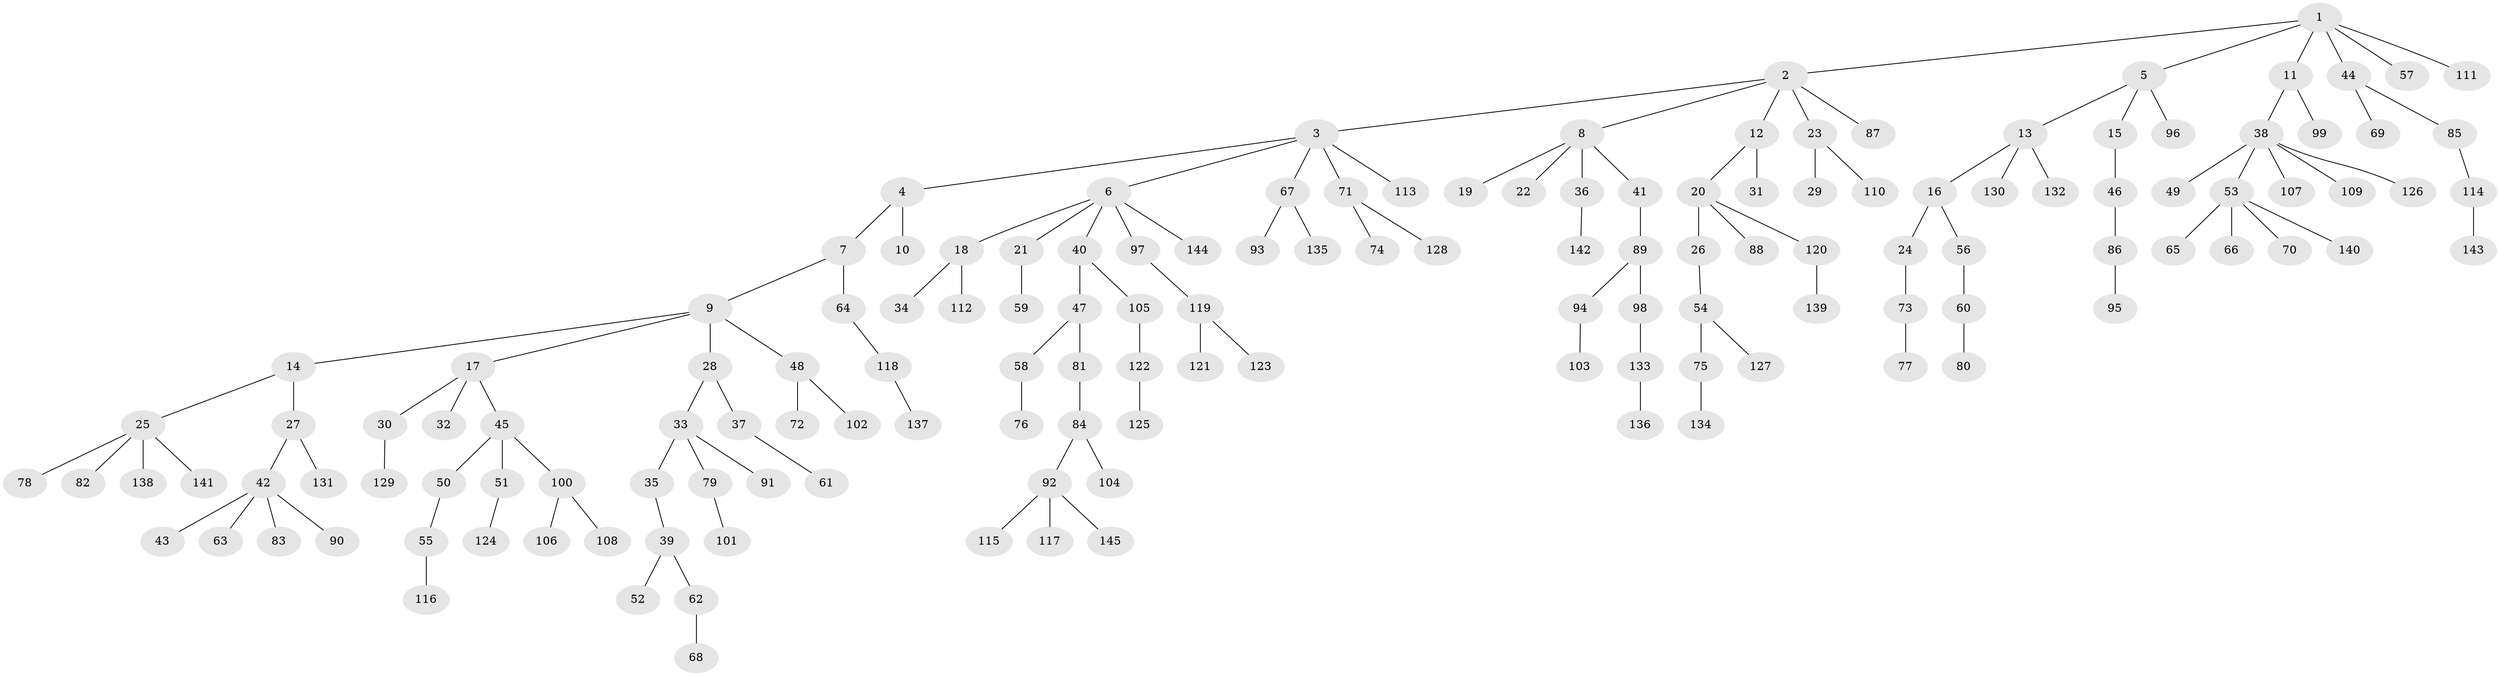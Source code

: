 // Generated by graph-tools (version 1.1) at 2025/02/03/09/25 03:02:24]
// undirected, 145 vertices, 144 edges
graph export_dot {
graph [start="1"]
  node [color=gray90,style=filled];
  1;
  2;
  3;
  4;
  5;
  6;
  7;
  8;
  9;
  10;
  11;
  12;
  13;
  14;
  15;
  16;
  17;
  18;
  19;
  20;
  21;
  22;
  23;
  24;
  25;
  26;
  27;
  28;
  29;
  30;
  31;
  32;
  33;
  34;
  35;
  36;
  37;
  38;
  39;
  40;
  41;
  42;
  43;
  44;
  45;
  46;
  47;
  48;
  49;
  50;
  51;
  52;
  53;
  54;
  55;
  56;
  57;
  58;
  59;
  60;
  61;
  62;
  63;
  64;
  65;
  66;
  67;
  68;
  69;
  70;
  71;
  72;
  73;
  74;
  75;
  76;
  77;
  78;
  79;
  80;
  81;
  82;
  83;
  84;
  85;
  86;
  87;
  88;
  89;
  90;
  91;
  92;
  93;
  94;
  95;
  96;
  97;
  98;
  99;
  100;
  101;
  102;
  103;
  104;
  105;
  106;
  107;
  108;
  109;
  110;
  111;
  112;
  113;
  114;
  115;
  116;
  117;
  118;
  119;
  120;
  121;
  122;
  123;
  124;
  125;
  126;
  127;
  128;
  129;
  130;
  131;
  132;
  133;
  134;
  135;
  136;
  137;
  138;
  139;
  140;
  141;
  142;
  143;
  144;
  145;
  1 -- 2;
  1 -- 5;
  1 -- 11;
  1 -- 44;
  1 -- 57;
  1 -- 111;
  2 -- 3;
  2 -- 8;
  2 -- 12;
  2 -- 23;
  2 -- 87;
  3 -- 4;
  3 -- 6;
  3 -- 67;
  3 -- 71;
  3 -- 113;
  4 -- 7;
  4 -- 10;
  5 -- 13;
  5 -- 15;
  5 -- 96;
  6 -- 18;
  6 -- 21;
  6 -- 40;
  6 -- 97;
  6 -- 144;
  7 -- 9;
  7 -- 64;
  8 -- 19;
  8 -- 22;
  8 -- 36;
  8 -- 41;
  9 -- 14;
  9 -- 17;
  9 -- 28;
  9 -- 48;
  11 -- 38;
  11 -- 99;
  12 -- 20;
  12 -- 31;
  13 -- 16;
  13 -- 130;
  13 -- 132;
  14 -- 25;
  14 -- 27;
  15 -- 46;
  16 -- 24;
  16 -- 56;
  17 -- 30;
  17 -- 32;
  17 -- 45;
  18 -- 34;
  18 -- 112;
  20 -- 26;
  20 -- 88;
  20 -- 120;
  21 -- 59;
  23 -- 29;
  23 -- 110;
  24 -- 73;
  25 -- 78;
  25 -- 82;
  25 -- 138;
  25 -- 141;
  26 -- 54;
  27 -- 42;
  27 -- 131;
  28 -- 33;
  28 -- 37;
  30 -- 129;
  33 -- 35;
  33 -- 79;
  33 -- 91;
  35 -- 39;
  36 -- 142;
  37 -- 61;
  38 -- 49;
  38 -- 53;
  38 -- 107;
  38 -- 109;
  38 -- 126;
  39 -- 52;
  39 -- 62;
  40 -- 47;
  40 -- 105;
  41 -- 89;
  42 -- 43;
  42 -- 63;
  42 -- 83;
  42 -- 90;
  44 -- 69;
  44 -- 85;
  45 -- 50;
  45 -- 51;
  45 -- 100;
  46 -- 86;
  47 -- 58;
  47 -- 81;
  48 -- 72;
  48 -- 102;
  50 -- 55;
  51 -- 124;
  53 -- 65;
  53 -- 66;
  53 -- 70;
  53 -- 140;
  54 -- 75;
  54 -- 127;
  55 -- 116;
  56 -- 60;
  58 -- 76;
  60 -- 80;
  62 -- 68;
  64 -- 118;
  67 -- 93;
  67 -- 135;
  71 -- 74;
  71 -- 128;
  73 -- 77;
  75 -- 134;
  79 -- 101;
  81 -- 84;
  84 -- 92;
  84 -- 104;
  85 -- 114;
  86 -- 95;
  89 -- 94;
  89 -- 98;
  92 -- 115;
  92 -- 117;
  92 -- 145;
  94 -- 103;
  97 -- 119;
  98 -- 133;
  100 -- 106;
  100 -- 108;
  105 -- 122;
  114 -- 143;
  118 -- 137;
  119 -- 121;
  119 -- 123;
  120 -- 139;
  122 -- 125;
  133 -- 136;
}
